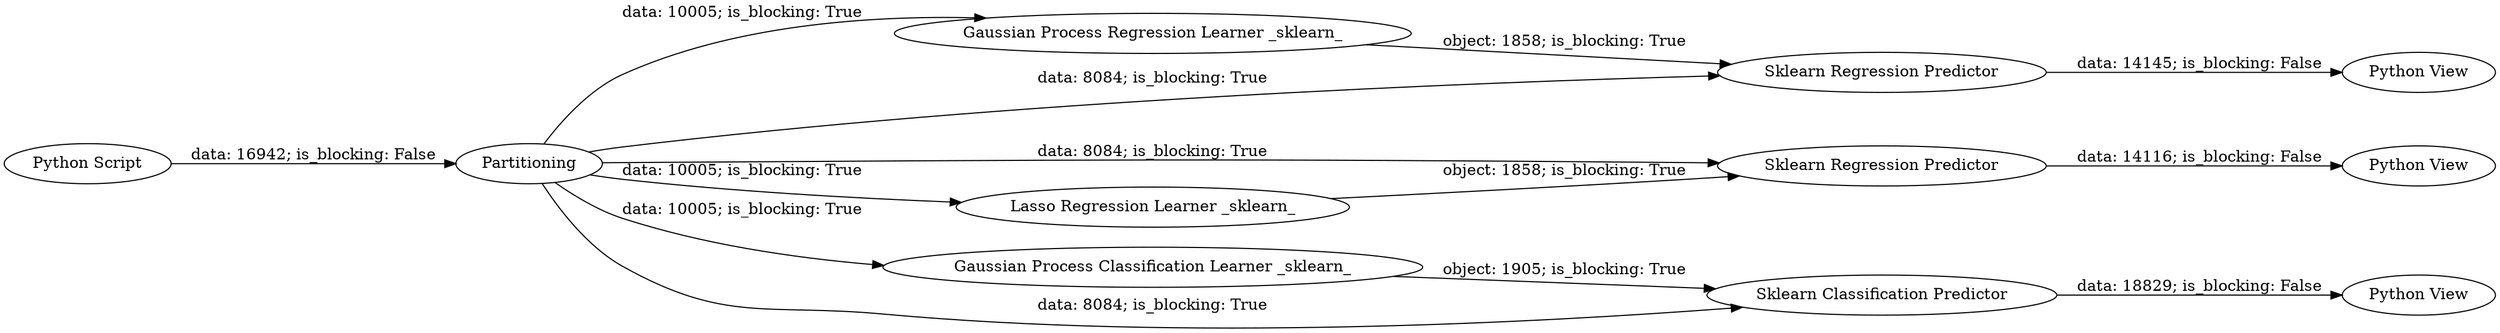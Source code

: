 digraph {
	"-1896681069369811143_54" [label="Python View"]
	"-1896681069369811143_59" [label="Gaussian Process Regression Learner _sklearn_"]
	"-1896681069369811143_67" [label="Python View"]
	"-1896681069369811143_60" [label="Lasso Regression Learner _sklearn_"]
	"-1896681069369811143_62" [label="Sklearn Regression Predictor"]
	"-1896681069369811143_63" [label="Sklearn Classification Predictor"]
	"-1896681069369811143_43" [label=Partitioning]
	"-1896681069369811143_61" [label="Sklearn Regression Predictor"]
	"-1896681069369811143_46" [label="Python View"]
	"-1896681069369811143_44" [label="Python Script"]
	"-1896681069369811143_65" [label="Gaussian Process Classification Learner _sklearn_"]
	"-1896681069369811143_63" -> "-1896681069369811143_54" [label="data: 18829; is_blocking: False"]
	"-1896681069369811143_43" -> "-1896681069369811143_63" [label="data: 8084; is_blocking: True"]
	"-1896681069369811143_59" -> "-1896681069369811143_62" [label="object: 1858; is_blocking: True"]
	"-1896681069369811143_62" -> "-1896681069369811143_46" [label="data: 14145; is_blocking: False"]
	"-1896681069369811143_60" -> "-1896681069369811143_61" [label="object: 1858; is_blocking: True"]
	"-1896681069369811143_65" -> "-1896681069369811143_63" [label="object: 1905; is_blocking: True"]
	"-1896681069369811143_43" -> "-1896681069369811143_59" [label="data: 10005; is_blocking: True"]
	"-1896681069369811143_43" -> "-1896681069369811143_65" [label="data: 10005; is_blocking: True"]
	"-1896681069369811143_43" -> "-1896681069369811143_62" [label="data: 8084; is_blocking: True"]
	"-1896681069369811143_43" -> "-1896681069369811143_61" [label="data: 8084; is_blocking: True"]
	"-1896681069369811143_43" -> "-1896681069369811143_60" [label="data: 10005; is_blocking: True"]
	"-1896681069369811143_44" -> "-1896681069369811143_43" [label="data: 16942; is_blocking: False"]
	"-1896681069369811143_61" -> "-1896681069369811143_67" [label="data: 14116; is_blocking: False"]
	rankdir=LR
}
